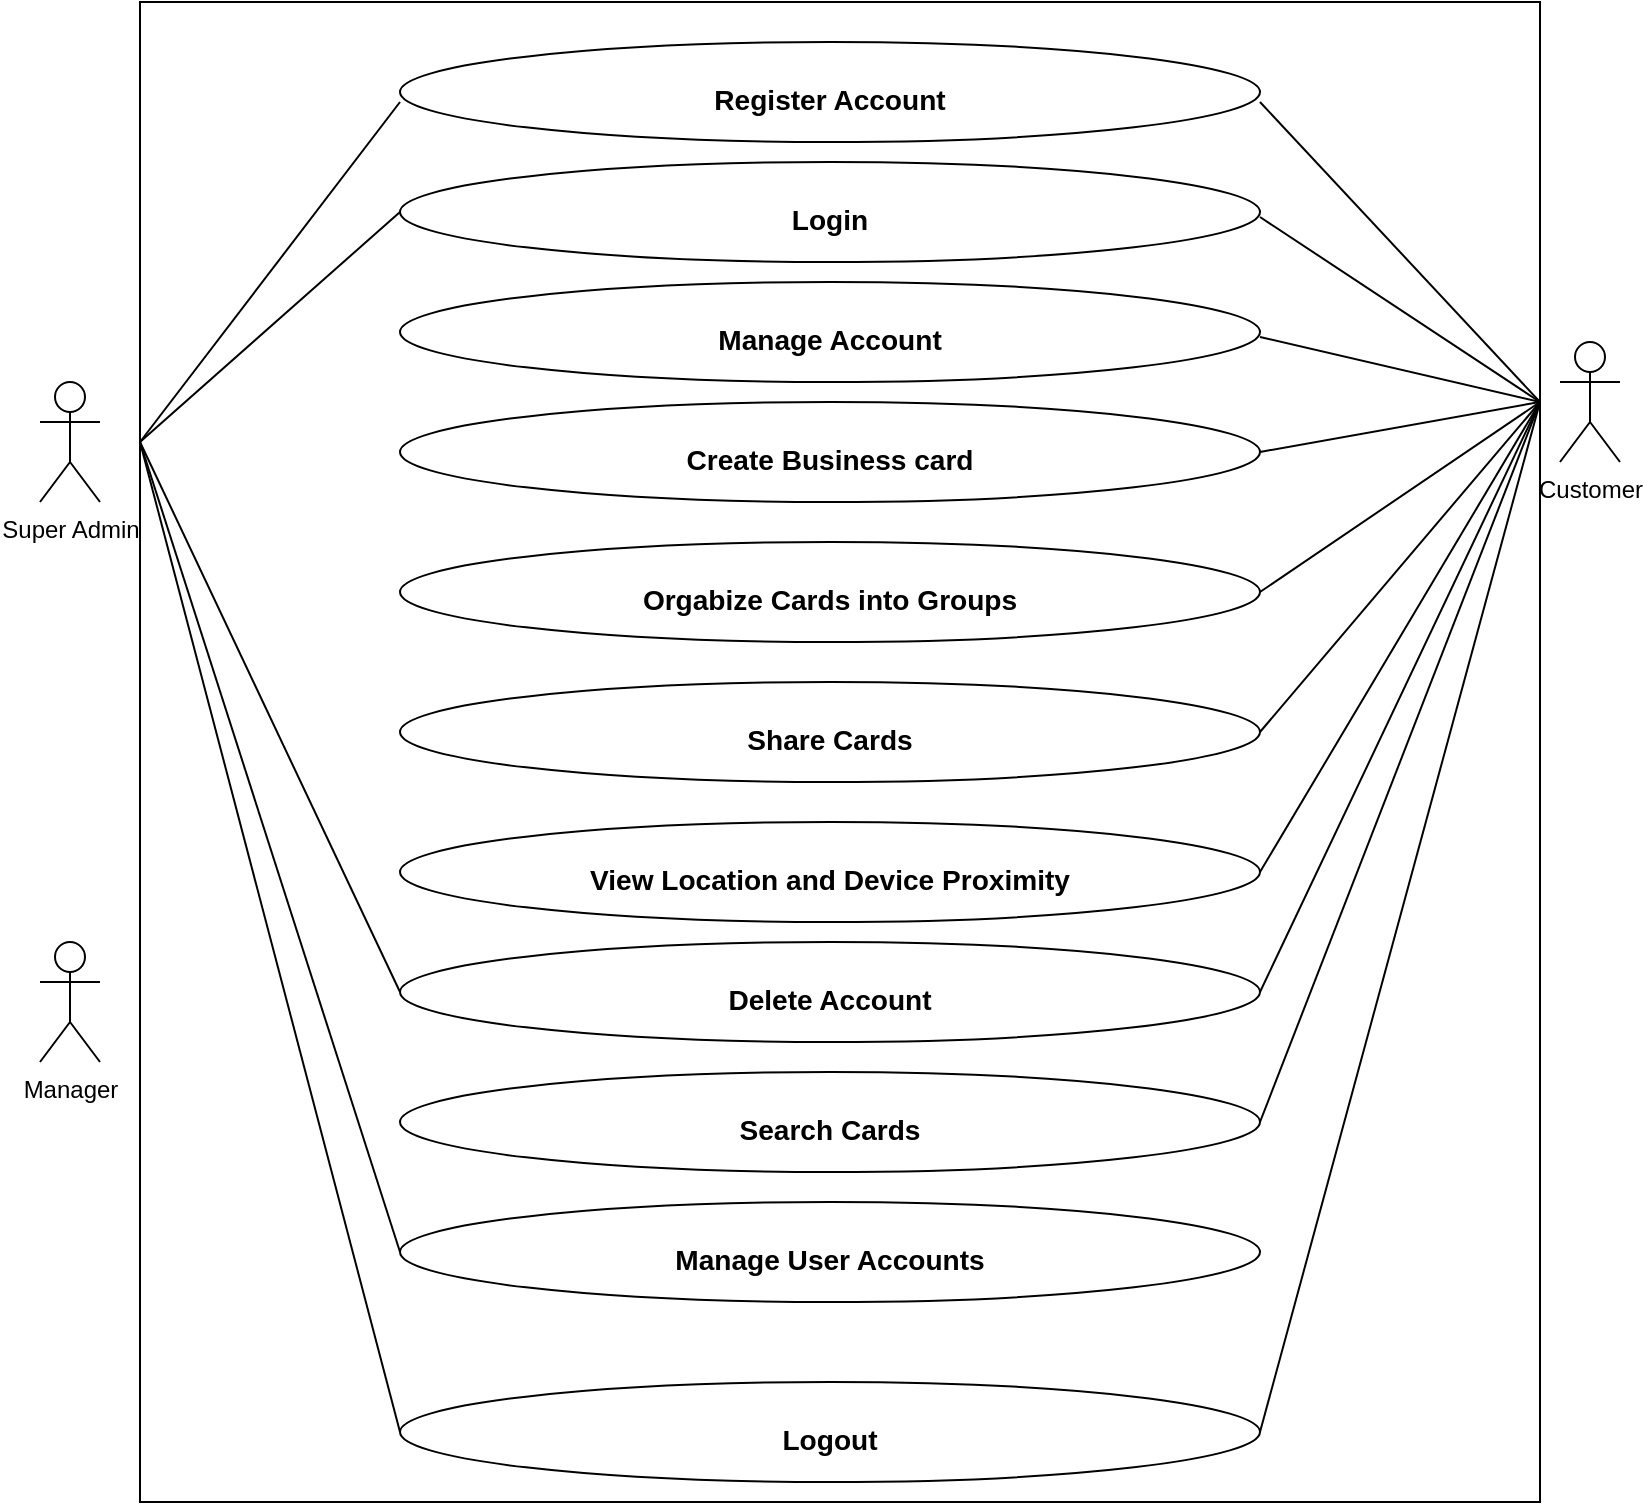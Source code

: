 <mxfile>
    <diagram id="TcwcblStvJNmwCaebD6j" name="Page-1">
        <mxGraphModel dx="832" dy="1613" grid="1" gridSize="10" guides="1" tooltips="1" connect="1" arrows="1" fold="1" page="1" pageScale="1" pageWidth="850" pageHeight="1100" background="#FFFFFF" math="0" shadow="0">
            <root>
                <mxCell id="0"/>
                <mxCell id="1" parent="0"/>
                <mxCell id="56" value="" style="whiteSpace=wrap;html=1;" vertex="1" parent="1">
                    <mxGeometry x="80" y="-10" width="700" height="750" as="geometry"/>
                </mxCell>
                <object label="Super Admin" Admin="Admin" tooltip="Admin&#xa;" id="16">
                    <mxCell style="shape=umlActor;verticalLabelPosition=bottom;verticalAlign=top;html=1;outlineConnect=0;fillColor=none;metaEdit=1;" parent="1" vertex="1">
                        <mxGeometry x="30" y="180" width="30" height="60" as="geometry"/>
                    </mxCell>
                </object>
                <object label="Customer" Admin="Admin" tooltip="Admin&#xa;" id="22">
                    <mxCell style="shape=umlActor;verticalLabelPosition=bottom;verticalAlign=top;html=1;outlineConnect=0;fillColor=none;metaEdit=1;" parent="1" vertex="1">
                        <mxGeometry x="790" y="160" width="30" height="60" as="geometry"/>
                    </mxCell>
                </object>
                <mxCell id="23" value="&lt;h3&gt;Create Business card&lt;/h3&gt;" style="ellipse;whiteSpace=wrap;html=1;strokeColor=default;align=center;verticalAlign=top;fontFamily=Helvetica;fontSize=12;fontColor=default;fillColor=none;" parent="1" vertex="1">
                    <mxGeometry x="210" y="190" width="430" height="50" as="geometry"/>
                </mxCell>
                <mxCell id="24" value="&lt;h3&gt;Orgabize Cards into Groups&lt;/h3&gt;" style="ellipse;whiteSpace=wrap;html=1;strokeColor=default;align=center;verticalAlign=top;fontFamily=Helvetica;fontSize=12;fontColor=default;fillColor=none;" parent="1" vertex="1">
                    <mxGeometry x="210" y="260" width="430" height="50" as="geometry"/>
                </mxCell>
                <mxCell id="25" value="&lt;h3&gt;Share Cards&lt;/h3&gt;" style="ellipse;whiteSpace=wrap;html=1;strokeColor=default;align=center;verticalAlign=top;fontFamily=Helvetica;fontSize=12;fontColor=default;fillColor=none;" parent="1" vertex="1">
                    <mxGeometry x="210" y="330" width="430" height="50" as="geometry"/>
                </mxCell>
                <mxCell id="26" value="&lt;h3&gt;View Location and Device Proximity&lt;/h3&gt;" style="ellipse;whiteSpace=wrap;html=1;strokeColor=default;align=center;verticalAlign=top;fontFamily=Helvetica;fontSize=12;fontColor=default;fillColor=none;" parent="1" vertex="1">
                    <mxGeometry x="210" y="400" width="430" height="50" as="geometry"/>
                </mxCell>
                <mxCell id="27" value="&lt;h3&gt;Logout&lt;/h3&gt;" style="ellipse;whiteSpace=wrap;html=1;strokeColor=default;align=center;verticalAlign=top;fontFamily=Helvetica;fontSize=12;fontColor=default;fillColor=none;" parent="1" vertex="1">
                    <mxGeometry x="210" y="680" width="430" height="50" as="geometry"/>
                </mxCell>
                <mxCell id="28" value="&lt;h3&gt;Manage Account&lt;/h3&gt;" style="ellipse;whiteSpace=wrap;html=1;strokeColor=default;align=center;verticalAlign=top;fontFamily=Helvetica;fontSize=12;fontColor=default;fillColor=none;" parent="1" vertex="1">
                    <mxGeometry x="210" y="130" width="430" height="50" as="geometry"/>
                </mxCell>
                <mxCell id="29" value="&lt;h3&gt;Login&lt;/h3&gt;" style="ellipse;whiteSpace=wrap;html=1;strokeColor=default;align=center;verticalAlign=top;fontFamily=Helvetica;fontSize=12;fontColor=default;fillColor=none;" parent="1" vertex="1">
                    <mxGeometry x="210" y="70" width="430" height="50" as="geometry"/>
                </mxCell>
                <mxCell id="30" value="&lt;h3&gt;Register Account&lt;/h3&gt;" style="ellipse;whiteSpace=wrap;html=1;strokeColor=default;align=center;verticalAlign=top;fontFamily=Helvetica;fontSize=12;fontColor=default;fillColor=none;" parent="1" vertex="1">
                    <mxGeometry x="210" y="10" width="430" height="50" as="geometry"/>
                </mxCell>
                <mxCell id="31" value="&lt;h3&gt;Search Cards&lt;/h3&gt;" style="ellipse;whiteSpace=wrap;html=1;strokeColor=default;align=center;verticalAlign=top;fontFamily=Helvetica;fontSize=12;fontColor=default;fillColor=none;" parent="1" vertex="1">
                    <mxGeometry x="210" y="525" width="430" height="50" as="geometry"/>
                </mxCell>
                <mxCell id="32" value="&lt;h3&gt;Delete Account&lt;/h3&gt;" style="ellipse;whiteSpace=wrap;html=1;strokeColor=default;align=center;verticalAlign=top;fontFamily=Helvetica;fontSize=12;fontColor=default;fillColor=none;" parent="1" vertex="1">
                    <mxGeometry x="210" y="460" width="430" height="50" as="geometry"/>
                </mxCell>
                <mxCell id="33" value="&lt;h3&gt;Manage User Accounts&lt;/h3&gt;" style="ellipse;whiteSpace=wrap;html=1;strokeColor=default;align=center;verticalAlign=top;fontFamily=Helvetica;fontSize=12;fontColor=default;fillColor=none;" parent="1" vertex="1">
                    <mxGeometry x="210" y="590" width="430" height="50" as="geometry"/>
                </mxCell>
                <object label="Manager" Admin="Admin" tooltip="Admin&#xa;" id="34">
                    <mxCell style="shape=umlActor;verticalLabelPosition=bottom;verticalAlign=top;html=1;outlineConnect=0;fillColor=none;metaEdit=1;" parent="1" vertex="1">
                        <mxGeometry x="30" y="460" width="30" height="60" as="geometry"/>
                    </mxCell>
                </object>
                <mxCell id="37" value="" style="endArrow=none;html=1;fontFamily=Helvetica;fontSize=12;fontColor=default;" parent="1" edge="1">
                    <mxGeometry width="50" height="50" relative="1" as="geometry">
                        <mxPoint x="80" y="210" as="sourcePoint"/>
                        <mxPoint x="210" y="40" as="targetPoint"/>
                    </mxGeometry>
                </mxCell>
                <mxCell id="38" value="" style="endArrow=none;html=1;fontFamily=Helvetica;fontSize=12;fontColor=default;" parent="1" edge="1">
                    <mxGeometry width="50" height="50" relative="1" as="geometry">
                        <mxPoint x="780" y="190" as="sourcePoint"/>
                        <mxPoint x="640" y="40" as="targetPoint"/>
                    </mxGeometry>
                </mxCell>
                <mxCell id="39" value="" style="endArrow=none;html=1;fontFamily=Helvetica;fontSize=12;fontColor=default;entryX=0;entryY=0.5;entryDx=0;entryDy=0;" parent="1" target="29" edge="1">
                    <mxGeometry width="50" height="50" relative="1" as="geometry">
                        <mxPoint x="80" y="210" as="sourcePoint"/>
                        <mxPoint x="230" y="60" as="targetPoint"/>
                    </mxGeometry>
                </mxCell>
                <mxCell id="40" value="" style="endArrow=none;html=1;fontFamily=Helvetica;fontSize=12;fontColor=default;entryX=0;entryY=0.5;entryDx=0;entryDy=0;" parent="1" edge="1">
                    <mxGeometry width="50" height="50" relative="1" as="geometry">
                        <mxPoint x="780" y="190" as="sourcePoint"/>
                        <mxPoint x="640" y="97.5" as="targetPoint"/>
                    </mxGeometry>
                </mxCell>
                <mxCell id="42" value="" style="endArrow=none;html=1;fontFamily=Helvetica;fontSize=12;fontColor=default;entryX=0;entryY=0.5;entryDx=0;entryDy=0;" parent="1" edge="1">
                    <mxGeometry width="50" height="50" relative="1" as="geometry">
                        <mxPoint x="780" y="190" as="sourcePoint"/>
                        <mxPoint x="640" y="157.5" as="targetPoint"/>
                    </mxGeometry>
                </mxCell>
                <mxCell id="44" value="" style="endArrow=none;html=1;fontFamily=Helvetica;fontSize=12;fontColor=default;entryX=0;entryY=0.5;entryDx=0;entryDy=0;" parent="1" edge="1">
                    <mxGeometry width="50" height="50" relative="1" as="geometry">
                        <mxPoint x="780" y="190" as="sourcePoint"/>
                        <mxPoint x="640" y="215" as="targetPoint"/>
                    </mxGeometry>
                </mxCell>
                <mxCell id="46" value="" style="endArrow=none;html=1;fontFamily=Helvetica;fontSize=12;fontColor=default;entryX=0;entryY=0.5;entryDx=0;entryDy=0;exitX=1;exitY=0.5;exitDx=0;exitDy=0;" parent="1" source="24" edge="1">
                    <mxGeometry width="50" height="50" relative="1" as="geometry">
                        <mxPoint x="650" y="305" as="sourcePoint"/>
                        <mxPoint x="780" y="190" as="targetPoint"/>
                    </mxGeometry>
                </mxCell>
                <mxCell id="48" value="" style="endArrow=none;html=1;fontFamily=Helvetica;fontSize=12;fontColor=default;" parent="1" edge="1">
                    <mxGeometry width="50" height="50" relative="1" as="geometry">
                        <mxPoint x="640" y="355" as="sourcePoint"/>
                        <mxPoint x="780" y="190" as="targetPoint"/>
                    </mxGeometry>
                </mxCell>
                <mxCell id="49" value="" style="endArrow=none;html=1;exitX=1;exitY=0.5;exitDx=0;exitDy=0;" edge="1" parent="1" source="26">
                    <mxGeometry width="50" height="50" relative="1" as="geometry">
                        <mxPoint x="640" y="420" as="sourcePoint"/>
                        <mxPoint x="780" y="190" as="targetPoint"/>
                    </mxGeometry>
                </mxCell>
                <mxCell id="50" value="" style="endArrow=none;html=1;exitX=1;exitY=0.5;exitDx=0;exitDy=0;" edge="1" parent="1">
                    <mxGeometry width="50" height="50" relative="1" as="geometry">
                        <mxPoint x="640" y="485" as="sourcePoint"/>
                        <mxPoint x="780" y="190" as="targetPoint"/>
                    </mxGeometry>
                </mxCell>
                <mxCell id="51" value="" style="endArrow=none;html=1;exitX=1;exitY=0.5;exitDx=0;exitDy=0;" edge="1" parent="1">
                    <mxGeometry width="50" height="50" relative="1" as="geometry">
                        <mxPoint x="210" y="485" as="sourcePoint"/>
                        <mxPoint x="80" y="210" as="targetPoint"/>
                    </mxGeometry>
                </mxCell>
                <mxCell id="52" value="" style="endArrow=none;html=1;exitX=1;exitY=0.5;exitDx=0;exitDy=0;" edge="1" parent="1" source="31">
                    <mxGeometry width="50" height="50" relative="1" as="geometry">
                        <mxPoint x="670" y="455" as="sourcePoint"/>
                        <mxPoint x="780" y="190" as="targetPoint"/>
                    </mxGeometry>
                </mxCell>
                <mxCell id="53" value="" style="endArrow=none;html=1;exitX=1;exitY=0.5;exitDx=0;exitDy=0;" edge="1" parent="1">
                    <mxGeometry width="50" height="50" relative="1" as="geometry">
                        <mxPoint x="210" y="615" as="sourcePoint"/>
                        <mxPoint x="80" y="210" as="targetPoint"/>
                    </mxGeometry>
                </mxCell>
                <mxCell id="54" value="" style="endArrow=none;html=1;exitX=1;exitY=0.5;exitDx=0;exitDy=0;" edge="1" parent="1" source="27">
                    <mxGeometry width="50" height="50" relative="1" as="geometry">
                        <mxPoint x="690" y="475" as="sourcePoint"/>
                        <mxPoint x="780" y="190" as="targetPoint"/>
                    </mxGeometry>
                </mxCell>
                <mxCell id="55" value="" style="endArrow=none;html=1;exitX=1;exitY=0.5;exitDx=0;exitDy=0;" edge="1" parent="1">
                    <mxGeometry width="50" height="50" relative="1" as="geometry">
                        <mxPoint x="210" y="705" as="sourcePoint"/>
                        <mxPoint x="80" y="210" as="targetPoint"/>
                    </mxGeometry>
                </mxCell>
            </root>
        </mxGraphModel>
    </diagram>
</mxfile>